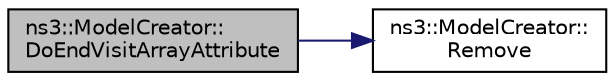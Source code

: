 digraph "ns3::ModelCreator::DoEndVisitArrayAttribute"
{
  edge [fontname="Helvetica",fontsize="10",labelfontname="Helvetica",labelfontsize="10"];
  node [fontname="Helvetica",fontsize="10",shape=record];
  rankdir="LR";
  Node1 [label="ns3::ModelCreator::\lDoEndVisitArrayAttribute",height=0.2,width=0.4,color="black", fillcolor="grey75", style="filled", fontcolor="black"];
  Node1 -> Node2 [color="midnightblue",fontsize="10",style="solid"];
  Node2 [label="ns3::ModelCreator::\lRemove",height=0.2,width=0.4,color="black", fillcolor="white", style="filled",URL="$d1/d93/classns3_1_1ModelCreator.html#a477935d959f801e57a58e0e2f773932d"];
}
